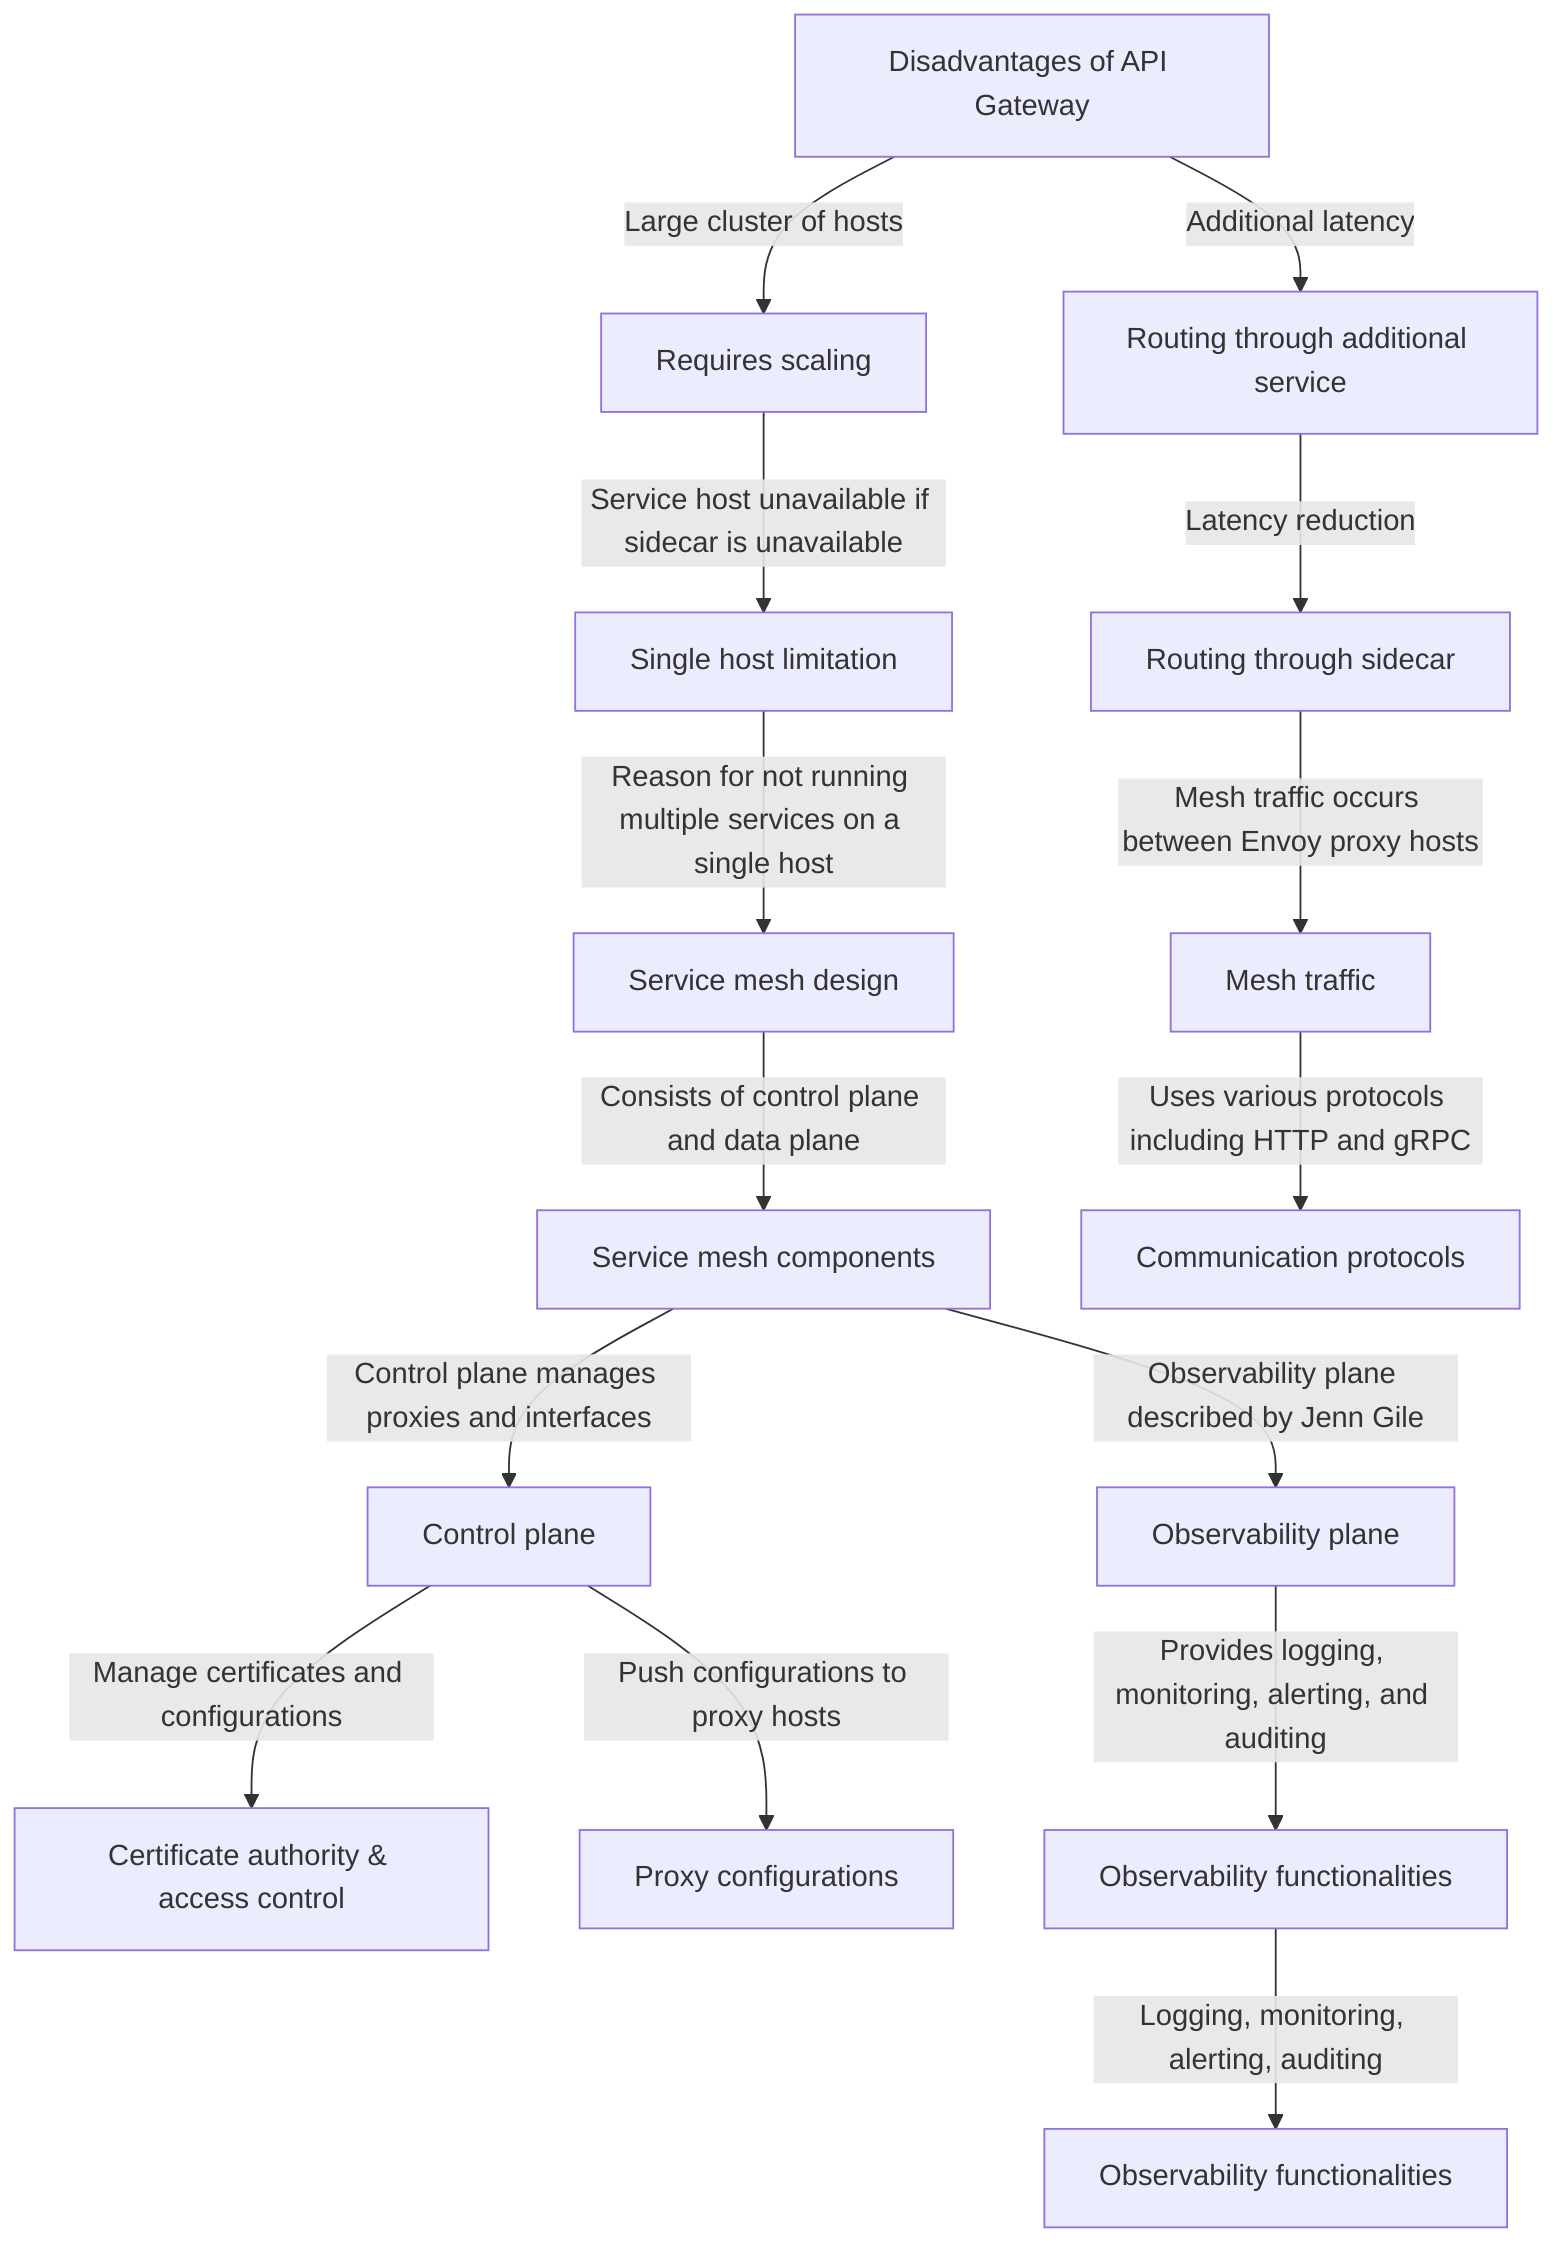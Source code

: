 graph TD;
    A[Disadvantages of API Gateway] -->|Additional latency| B[Routing through additional service];
    A -->|Large cluster of hosts| C[Requires scaling];
    C -->|Service host unavailable if sidecar is unavailable| D[Single host limitation];
    D -->|Reason for not running multiple services on a single host| E[Service mesh design];
    E -->|Consists of control plane and data plane| F[Service mesh components];
    F -->|Observability plane described by Jenn Gile| G[Observability plane];
    F -->|Control plane manages proxies and interfaces| H[Control plane];
    H -->|Manage certificates and configurations| I[Certificate authority & access control];
    H -->|Push configurations to proxy hosts| J[Proxy configurations];
    G -->|Provides logging, monitoring, alerting, and auditing| K[Observability functionalities];
    K -->|Logging, monitoring, alerting, auditing| L[Observability functionalities];
    B -->|Latency reduction| M[Routing through sidecar];
    M -->|Mesh traffic occurs between Envoy proxy hosts| N[Mesh traffic];
    N -->|Uses various protocols including HTTP and gRPC| O[Communication protocols];